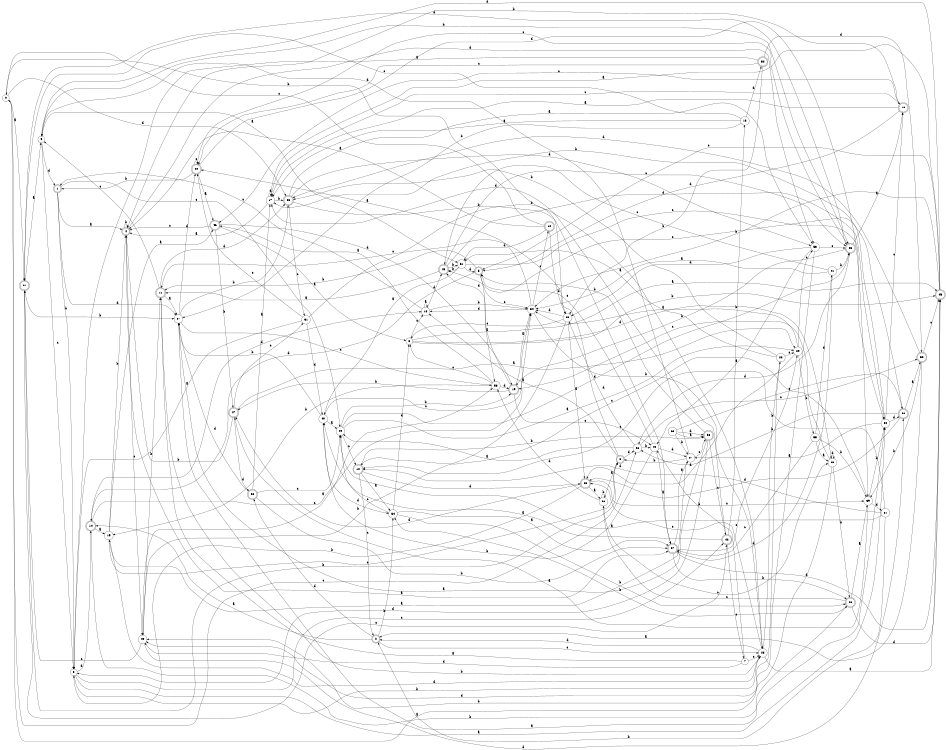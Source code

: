 digraph n50_4 {
__start0 [label="" shape="none"];

rankdir=LR;
size="8,5";

s0 [style="filled", color="black", fillcolor="white" shape="circle", label="0"];
s1 [style="rounded,filled", color="black", fillcolor="white" shape="doublecircle", label="1"];
s2 [style="rounded,filled", color="black", fillcolor="white" shape="doublecircle", label="2"];
s3 [style="filled", color="black", fillcolor="white" shape="circle", label="3"];
s4 [style="rounded,filled", color="black", fillcolor="white" shape="doublecircle", label="4"];
s5 [style="rounded,filled", color="black", fillcolor="white" shape="doublecircle", label="5"];
s6 [style="rounded,filled", color="black", fillcolor="white" shape="doublecircle", label="6"];
s7 [style="filled", color="black", fillcolor="white" shape="circle", label="7"];
s8 [style="filled", color="black", fillcolor="white" shape="circle", label="8"];
s9 [style="filled", color="black", fillcolor="white" shape="circle", label="9"];
s10 [style="rounded,filled", color="black", fillcolor="white" shape="doublecircle", label="10"];
s11 [style="rounded,filled", color="black", fillcolor="white" shape="doublecircle", label="11"];
s12 [style="rounded,filled", color="black", fillcolor="white" shape="doublecircle", label="12"];
s13 [style="filled", color="black", fillcolor="white" shape="circle", label="13"];
s14 [style="rounded,filled", color="black", fillcolor="white" shape="doublecircle", label="14"];
s15 [style="filled", color="black", fillcolor="white" shape="circle", label="15"];
s16 [style="rounded,filled", color="black", fillcolor="white" shape="doublecircle", label="16"];
s17 [style="filled", color="black", fillcolor="white" shape="circle", label="17"];
s18 [style="filled", color="black", fillcolor="white" shape="circle", label="18"];
s19 [style="rounded,filled", color="black", fillcolor="white" shape="doublecircle", label="19"];
s20 [style="rounded,filled", color="black", fillcolor="white" shape="doublecircle", label="20"];
s21 [style="rounded,filled", color="black", fillcolor="white" shape="doublecircle", label="21"];
s22 [style="filled", color="black", fillcolor="white" shape="circle", label="22"];
s23 [style="filled", color="black", fillcolor="white" shape="circle", label="23"];
s24 [style="filled", color="black", fillcolor="white" shape="circle", label="24"];
s25 [style="filled", color="black", fillcolor="white" shape="circle", label="25"];
s26 [style="filled", color="black", fillcolor="white" shape="circle", label="26"];
s27 [style="filled", color="black", fillcolor="white" shape="circle", label="27"];
s28 [style="rounded,filled", color="black", fillcolor="white" shape="doublecircle", label="28"];
s29 [style="filled", color="black", fillcolor="white" shape="circle", label="29"];
s30 [style="filled", color="black", fillcolor="white" shape="circle", label="30"];
s31 [style="filled", color="black", fillcolor="white" shape="circle", label="31"];
s32 [style="rounded,filled", color="black", fillcolor="white" shape="doublecircle", label="32"];
s33 [style="rounded,filled", color="black", fillcolor="white" shape="doublecircle", label="33"];
s34 [style="filled", color="black", fillcolor="white" shape="circle", label="34"];
s35 [style="rounded,filled", color="black", fillcolor="white" shape="doublecircle", label="35"];
s36 [style="rounded,filled", color="black", fillcolor="white" shape="doublecircle", label="36"];
s37 [style="filled", color="black", fillcolor="white" shape="circle", label="37"];
s38 [style="rounded,filled", color="black", fillcolor="white" shape="doublecircle", label="38"];
s39 [style="filled", color="black", fillcolor="white" shape="circle", label="39"];
s40 [style="filled", color="black", fillcolor="white" shape="circle", label="40"];
s41 [style="filled", color="black", fillcolor="white" shape="circle", label="41"];
s42 [style="rounded,filled", color="black", fillcolor="white" shape="doublecircle", label="42"];
s43 [style="rounded,filled", color="black", fillcolor="white" shape="doublecircle", label="43"];
s44 [style="filled", color="black", fillcolor="white" shape="circle", label="44"];
s45 [style="rounded,filled", color="black", fillcolor="white" shape="doublecircle", label="45"];
s46 [style="rounded,filled", color="black", fillcolor="white" shape="doublecircle", label="46"];
s47 [style="rounded,filled", color="black", fillcolor="white" shape="doublecircle", label="47"];
s48 [style="rounded,filled", color="black", fillcolor="white" shape="doublecircle", label="48"];
s49 [style="filled", color="black", fillcolor="white" shape="circle", label="49"];
s50 [style="rounded,filled", color="black", fillcolor="white" shape="doublecircle", label="50"];
s51 [style="filled", color="black", fillcolor="white" shape="circle", label="51"];
s52 [style="rounded,filled", color="black", fillcolor="white" shape="doublecircle", label="52"];
s53 [style="filled", color="black", fillcolor="white" shape="circle", label="53"];
s54 [style="filled", color="black", fillcolor="white" shape="circle", label="54"];
s55 [style="filled", color="black", fillcolor="white" shape="circle", label="55"];
s56 [style="filled", color="black", fillcolor="white" shape="circle", label="56"];
s57 [style="rounded,filled", color="black", fillcolor="white" shape="doublecircle", label="57"];
s58 [style="filled", color="black", fillcolor="white" shape="circle", label="58"];
s59 [style="filled", color="black", fillcolor="white" shape="circle", label="59"];
s60 [style="filled", color="black", fillcolor="white" shape="circle", label="60"];
s61 [style="filled", color="black", fillcolor="white" shape="circle", label="61"];
s0 -> s21 [label="a"];
s0 -> s59 [label="b"];
s0 -> s26 [label="c"];
s0 -> s33 [label="d"];
s1 -> s4 [label="a"];
s1 -> s3 [label="b"];
s1 -> s24 [label="c"];
s1 -> s37 [label="d"];
s2 -> s14 [label="a"];
s2 -> s54 [label="b"];
s2 -> s23 [label="c"];
s2 -> s38 [label="d"];
s3 -> s30 [label="a"];
s3 -> s23 [label="b"];
s3 -> s42 [label="c"];
s3 -> s14 [label="d"];
s4 -> s57 [label="a"];
s4 -> s4 [label="b"];
s4 -> s49 [label="c"];
s4 -> s53 [label="d"];
s5 -> s58 [label="a"];
s5 -> s11 [label="b"];
s5 -> s34 [label="c"];
s5 -> s14 [label="d"];
s6 -> s18 [label="a"];
s6 -> s21 [label="b"];
s6 -> s11 [label="c"];
s6 -> s26 [label="d"];
s7 -> s11 [label="a"];
s7 -> s44 [label="b"];
s7 -> s23 [label="c"];
s7 -> s49 [label="d"];
s8 -> s45 [label="a"];
s8 -> s45 [label="b"];
s8 -> s18 [label="c"];
s8 -> s25 [label="d"];
s9 -> s61 [label="a"];
s9 -> s48 [label="b"];
s9 -> s3 [label="c"];
s9 -> s1 [label="d"];
s10 -> s54 [label="a"];
s10 -> s36 [label="b"];
s10 -> s2 [label="c"];
s10 -> s35 [label="d"];
s11 -> s37 [label="a"];
s11 -> s23 [label="b"];
s11 -> s9 [label="c"];
s11 -> s33 [label="d"];
s12 -> s4 [label="a"];
s12 -> s59 [label="b"];
s12 -> s0 [label="c"];
s12 -> s61 [label="d"];
s13 -> s17 [label="a"];
s13 -> s37 [label="b"];
s13 -> s21 [label="c"];
s13 -> s52 [label="d"];
s14 -> s15 [label="a"];
s14 -> s28 [label="b"];
s14 -> s34 [label="c"];
s14 -> s18 [label="d"];
s15 -> s46 [label="a"];
s15 -> s4 [label="b"];
s15 -> s6 [label="c"];
s15 -> s23 [label="d"];
s16 -> s17 [label="a"];
s16 -> s4 [label="b"];
s16 -> s46 [label="c"];
s16 -> s5 [label="d"];
s17 -> s4 [label="a"];
s17 -> s33 [label="b"];
s17 -> s16 [label="c"];
s17 -> s17 [label="d"];
s18 -> s18 [label="a"];
s18 -> s34 [label="b"];
s18 -> s1 [label="c"];
s18 -> s43 [label="d"];
s19 -> s34 [label="a"];
s19 -> s47 [label="b"];
s19 -> s44 [label="c"];
s19 -> s43 [label="d"];
s20 -> s46 [label="a"];
s20 -> s1 [label="b"];
s20 -> s20 [label="c"];
s20 -> s39 [label="d"];
s21 -> s9 [label="a"];
s21 -> s37 [label="b"];
s21 -> s42 [label="c"];
s21 -> s48 [label="d"];
s22 -> s61 [label="a"];
s22 -> s33 [label="b"];
s22 -> s29 [label="c"];
s22 -> s49 [label="d"];
s23 -> s45 [label="a"];
s23 -> s22 [label="b"];
s23 -> s35 [label="c"];
s23 -> s2 [label="d"];
s24 -> s29 [label="a"];
s24 -> s19 [label="b"];
s24 -> s10 [label="c"];
s24 -> s48 [label="d"];
s25 -> s0 [label="a"];
s25 -> s28 [label="b"];
s25 -> s19 [label="c"];
s25 -> s25 [label="d"];
s26 -> s24 [label="a"];
s26 -> s44 [label="b"];
s26 -> s32 [label="c"];
s26 -> s59 [label="d"];
s27 -> s15 [label="a"];
s27 -> s6 [label="b"];
s27 -> s36 [label="c"];
s27 -> s9 [label="d"];
s28 -> s39 [label="a"];
s28 -> s54 [label="b"];
s28 -> s56 [label="c"];
s28 -> s45 [label="d"];
s29 -> s34 [label="a"];
s29 -> s55 [label="b"];
s29 -> s53 [label="c"];
s29 -> s35 [label="d"];
s30 -> s27 [label="a"];
s30 -> s17 [label="b"];
s30 -> s16 [label="c"];
s30 -> s50 [label="d"];
s31 -> s3 [label="a"];
s31 -> s23 [label="b"];
s31 -> s20 [label="c"];
s31 -> s40 [label="d"];
s32 -> s2 [label="a"];
s32 -> s39 [label="b"];
s32 -> s45 [label="c"];
s32 -> s33 [label="d"];
s33 -> s53 [label="a"];
s33 -> s57 [label="b"];
s33 -> s31 [label="c"];
s33 -> s53 [label="d"];
s34 -> s20 [label="a"];
s34 -> s23 [label="b"];
s34 -> s12 [label="c"];
s34 -> s18 [label="d"];
s35 -> s56 [label="a"];
s35 -> s3 [label="b"];
s35 -> s39 [label="c"];
s35 -> s47 [label="d"];
s36 -> s37 [label="a"];
s36 -> s5 [label="b"];
s36 -> s42 [label="c"];
s36 -> s3 [label="d"];
s37 -> s30 [label="a"];
s37 -> s33 [label="b"];
s37 -> s58 [label="c"];
s37 -> s20 [label="d"];
s38 -> s17 [label="a"];
s38 -> s57 [label="b"];
s38 -> s24 [label="c"];
s38 -> s37 [label="d"];
s39 -> s47 [label="a"];
s39 -> s30 [label="b"];
s39 -> s10 [label="c"];
s39 -> s51 [label="d"];
s40 -> s24 [label="a"];
s40 -> s37 [label="b"];
s40 -> s34 [label="c"];
s40 -> s54 [label="d"];
s41 -> s34 [label="a"];
s41 -> s48 [label="b"];
s41 -> s43 [label="c"];
s41 -> s57 [label="d"];
s42 -> s40 [label="a"];
s42 -> s13 [label="b"];
s42 -> s7 [label="c"];
s42 -> s17 [label="d"];
s43 -> s11 [label="a"];
s43 -> s61 [label="b"];
s43 -> s48 [label="c"];
s43 -> s30 [label="d"];
s44 -> s57 [label="a"];
s44 -> s40 [label="b"];
s44 -> s5 [label="c"];
s44 -> s27 [label="d"];
s45 -> s17 [label="a"];
s45 -> s34 [label="b"];
s45 -> s5 [label="c"];
s45 -> s9 [label="d"];
s46 -> s8 [label="a"];
s46 -> s47 [label="b"];
s46 -> s4 [label="c"];
s46 -> s19 [label="d"];
s47 -> s29 [label="a"];
s47 -> s4 [label="b"];
s47 -> s31 [label="c"];
s47 -> s38 [label="d"];
s48 -> s16 [label="a"];
s48 -> s19 [label="b"];
s48 -> s20 [label="c"];
s48 -> s26 [label="d"];
s49 -> s58 [label="a"];
s49 -> s11 [label="b"];
s49 -> s21 [label="c"];
s49 -> s50 [label="d"];
s50 -> s32 [label="a"];
s50 -> s26 [label="b"];
s50 -> s43 [label="c"];
s50 -> s35 [label="d"];
s51 -> s24 [label="a"];
s51 -> s2 [label="b"];
s51 -> s10 [label="c"];
s51 -> s10 [label="d"];
s52 -> s3 [label="a"];
s52 -> s59 [label="b"];
s52 -> s20 [label="c"];
s52 -> s32 [label="d"];
s53 -> s44 [label="a"];
s53 -> s49 [label="b"];
s53 -> s48 [label="c"];
s53 -> s59 [label="d"];
s54 -> s57 [label="a"];
s54 -> s28 [label="b"];
s54 -> s24 [label="c"];
s54 -> s8 [label="d"];
s55 -> s25 [label="a"];
s55 -> s39 [label="b"];
s55 -> s57 [label="c"];
s55 -> s41 [label="d"];
s56 -> s6 [label="a"];
s56 -> s56 [label="b"];
s56 -> s25 [label="c"];
s56 -> s58 [label="d"];
s57 -> s27 [label="a"];
s57 -> s28 [label="b"];
s57 -> s29 [label="c"];
s57 -> s45 [label="d"];
s58 -> s46 [label="a"];
s58 -> s15 [label="b"];
s58 -> s8 [label="c"];
s58 -> s19 [label="d"];
s59 -> s35 [label="a"];
s59 -> s49 [label="b"];
s59 -> s8 [label="c"];
s59 -> s34 [label="d"];
s60 -> s36 [label="a"];
s60 -> s27 [label="b"];
s60 -> s50 [label="c"];
s60 -> s36 [label="d"];
s61 -> s40 [label="a"];
s61 -> s43 [label="b"];
s61 -> s30 [label="c"];
s61 -> s5 [label="d"];

}